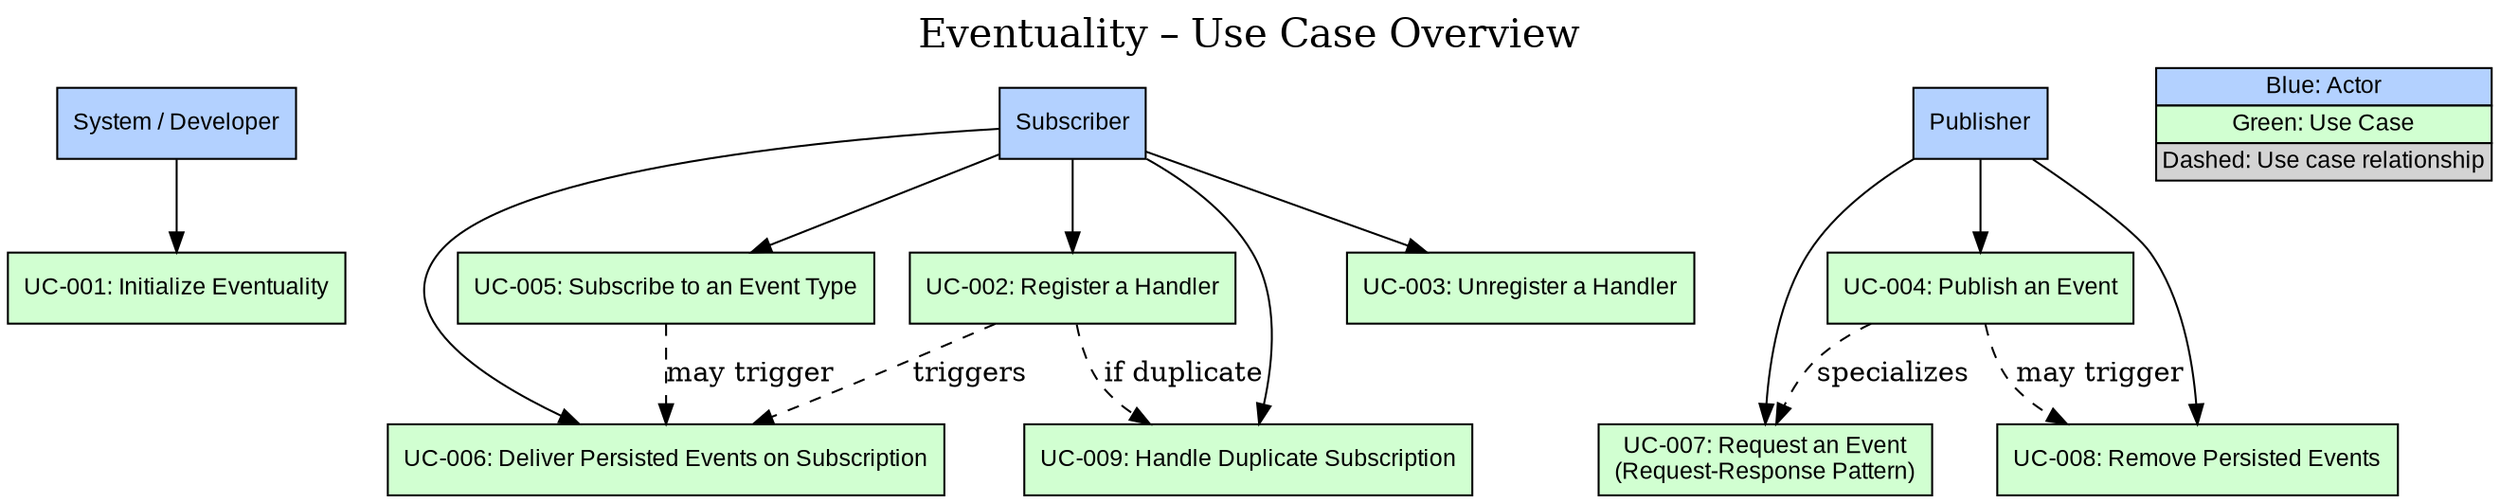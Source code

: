 // Eventuality - Use Case Overview Diagram
digraph eventuality_use_cases {
    label="Eventuality – Use Case Overview"
    labelloc=top
    fontsize=20
    rankdir=TB
    node [fontname=Arial, fontsize=12, style=filled, shape=box]

    // Actors
    System [label="System / Developer", fillcolor="#B3D1FF"]
    Subscriber [label="Subscriber", fillcolor="#B3D1FF"]
    Publisher [label="Publisher", fillcolor="#B3D1FF"]

    // Use Cases
    Init [label="UC-001: Initialize Eventuality", fillcolor="#D1FFD1"]
    RegisterHandler [label="UC-002: Register a Handler", fillcolor="#D1FFD1"]
    UnregisterHandler [label="UC-003: Unregister a Handler", fillcolor="#D1FFD1"]
    PublishEvent [label="UC-004: Publish an Event", fillcolor="#D1FFD1"]
    SubscribeEvent [label="UC-005: Subscribe to an Event Type", fillcolor="#D1FFD1"]
    DeliverPersisted [label="UC-006: Deliver Persisted Events on Subscription", fillcolor="#D1FFD1"]
    RequestEvent [label="UC-007: Request an Event\n(Request-Response Pattern)", fillcolor="#D1FFD1"]
    RemovePersisted [label="UC-008: Remove Persisted Events", fillcolor="#D1FFD1"]
    DuplicateSub [label="UC-009: Handle Duplicate Subscription", fillcolor="#D1FFD1"]

    // Relations
    System -> Init
    Subscriber -> RegisterHandler
    Subscriber -> UnregisterHandler
    Publisher -> PublishEvent
    Subscriber -> SubscribeEvent
    Subscriber -> DeliverPersisted
    Publisher -> RequestEvent
    Publisher -> RemovePersisted
    Subscriber -> DuplicateSub

    // Logical flows between use cases (dashed)
    RegisterHandler -> DeliverPersisted [style=dashed, label="triggers"]
    SubscribeEvent -> DeliverPersisted [style=dashed, label="may trigger"]
    PublishEvent -> RemovePersisted [style=dashed, label="may trigger"]
    PublishEvent -> RequestEvent [style=dashed, label="specializes"]
    RegisterHandler -> DuplicateSub [style=dashed, label="if duplicate"]

    // Legend
    spacer [label="", shape=box, width=0.01, height=0.01, style=invis]
    legend [shape=none, margin=0, label=<
        <TABLE BORDER="0" CELLBORDER="1" CELLSPACING="0" CELLPADDING="2">
            <TR><TD BGCOLOR="#B3D1FF">Blue: Actor</TD></TR>
            <TR><TD BGCOLOR="#D1FFD1">Green: Use Case</TD></TR>
            <TR><TD>Dashed: Use case relationship</TD></TR>
        </TABLE>
    >]
    {rank=min; spacer -> legend [style=invis];}
}

